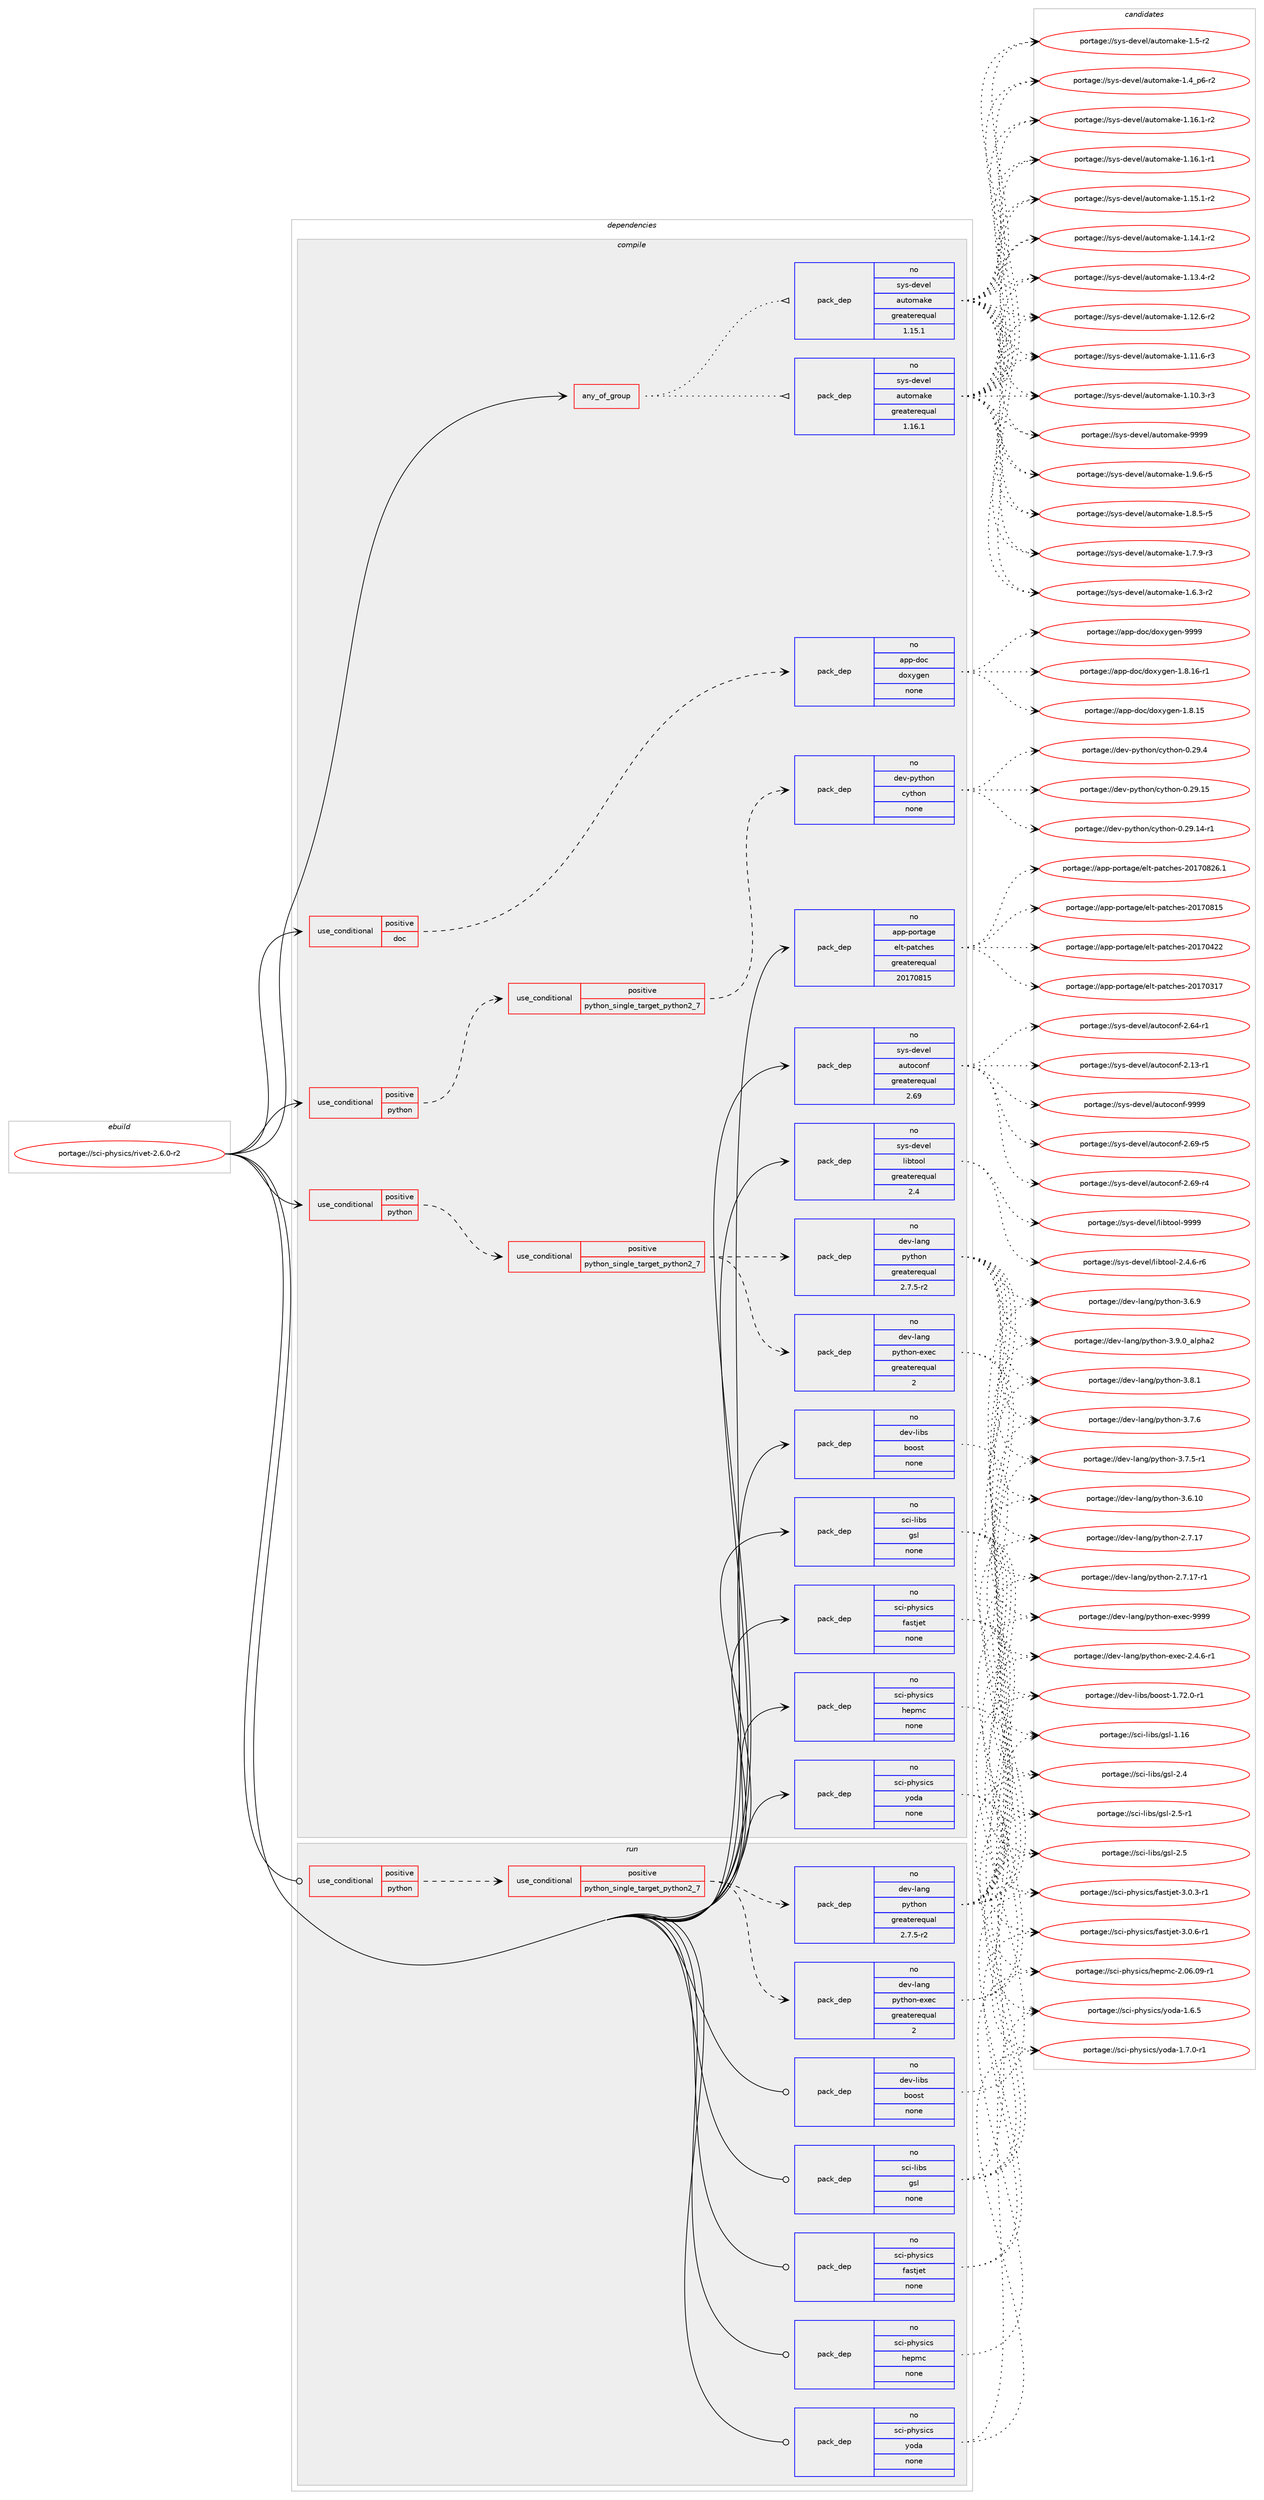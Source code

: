 digraph prolog {

# *************
# Graph options
# *************

newrank=true;
concentrate=true;
compound=true;
graph [rankdir=LR,fontname=Helvetica,fontsize=10,ranksep=1.5];#, ranksep=2.5, nodesep=0.2];
edge  [arrowhead=vee];
node  [fontname=Helvetica,fontsize=10];

# **********
# The ebuild
# **********

subgraph cluster_leftcol {
color=gray;
rank=same;
label=<<i>ebuild</i>>;
id [label="portage://sci-physics/rivet-2.6.0-r2", color=red, width=4, href="../sci-physics/rivet-2.6.0-r2.svg"];
}

# ****************
# The dependencies
# ****************

subgraph cluster_midcol {
color=gray;
label=<<i>dependencies</i>>;
subgraph cluster_compile {
fillcolor="#eeeeee";
style=filled;
label=<<i>compile</i>>;
subgraph any1307 {
dependency79327 [label=<<TABLE BORDER="0" CELLBORDER="1" CELLSPACING="0" CELLPADDING="4"><TR><TD CELLPADDING="10">any_of_group</TD></TR></TABLE>>, shape=none, color=red];subgraph pack62447 {
dependency79328 [label=<<TABLE BORDER="0" CELLBORDER="1" CELLSPACING="0" CELLPADDING="4" WIDTH="220"><TR><TD ROWSPAN="6" CELLPADDING="30">pack_dep</TD></TR><TR><TD WIDTH="110">no</TD></TR><TR><TD>sys-devel</TD></TR><TR><TD>automake</TD></TR><TR><TD>greaterequal</TD></TR><TR><TD>1.16.1</TD></TR></TABLE>>, shape=none, color=blue];
}
dependency79327:e -> dependency79328:w [weight=20,style="dotted",arrowhead="oinv"];
subgraph pack62448 {
dependency79329 [label=<<TABLE BORDER="0" CELLBORDER="1" CELLSPACING="0" CELLPADDING="4" WIDTH="220"><TR><TD ROWSPAN="6" CELLPADDING="30">pack_dep</TD></TR><TR><TD WIDTH="110">no</TD></TR><TR><TD>sys-devel</TD></TR><TR><TD>automake</TD></TR><TR><TD>greaterequal</TD></TR><TR><TD>1.15.1</TD></TR></TABLE>>, shape=none, color=blue];
}
dependency79327:e -> dependency79329:w [weight=20,style="dotted",arrowhead="oinv"];
}
id:e -> dependency79327:w [weight=20,style="solid",arrowhead="vee"];
subgraph cond15489 {
dependency79330 [label=<<TABLE BORDER="0" CELLBORDER="1" CELLSPACING="0" CELLPADDING="4"><TR><TD ROWSPAN="3" CELLPADDING="10">use_conditional</TD></TR><TR><TD>positive</TD></TR><TR><TD>doc</TD></TR></TABLE>>, shape=none, color=red];
subgraph pack62449 {
dependency79331 [label=<<TABLE BORDER="0" CELLBORDER="1" CELLSPACING="0" CELLPADDING="4" WIDTH="220"><TR><TD ROWSPAN="6" CELLPADDING="30">pack_dep</TD></TR><TR><TD WIDTH="110">no</TD></TR><TR><TD>app-doc</TD></TR><TR><TD>doxygen</TD></TR><TR><TD>none</TD></TR><TR><TD></TD></TR></TABLE>>, shape=none, color=blue];
}
dependency79330:e -> dependency79331:w [weight=20,style="dashed",arrowhead="vee"];
}
id:e -> dependency79330:w [weight=20,style="solid",arrowhead="vee"];
subgraph cond15490 {
dependency79332 [label=<<TABLE BORDER="0" CELLBORDER="1" CELLSPACING="0" CELLPADDING="4"><TR><TD ROWSPAN="3" CELLPADDING="10">use_conditional</TD></TR><TR><TD>positive</TD></TR><TR><TD>python</TD></TR></TABLE>>, shape=none, color=red];
subgraph cond15491 {
dependency79333 [label=<<TABLE BORDER="0" CELLBORDER="1" CELLSPACING="0" CELLPADDING="4"><TR><TD ROWSPAN="3" CELLPADDING="10">use_conditional</TD></TR><TR><TD>positive</TD></TR><TR><TD>python_single_target_python2_7</TD></TR></TABLE>>, shape=none, color=red];
subgraph pack62450 {
dependency79334 [label=<<TABLE BORDER="0" CELLBORDER="1" CELLSPACING="0" CELLPADDING="4" WIDTH="220"><TR><TD ROWSPAN="6" CELLPADDING="30">pack_dep</TD></TR><TR><TD WIDTH="110">no</TD></TR><TR><TD>dev-lang</TD></TR><TR><TD>python</TD></TR><TR><TD>greaterequal</TD></TR><TR><TD>2.7.5-r2</TD></TR></TABLE>>, shape=none, color=blue];
}
dependency79333:e -> dependency79334:w [weight=20,style="dashed",arrowhead="vee"];
subgraph pack62451 {
dependency79335 [label=<<TABLE BORDER="0" CELLBORDER="1" CELLSPACING="0" CELLPADDING="4" WIDTH="220"><TR><TD ROWSPAN="6" CELLPADDING="30">pack_dep</TD></TR><TR><TD WIDTH="110">no</TD></TR><TR><TD>dev-lang</TD></TR><TR><TD>python-exec</TD></TR><TR><TD>greaterequal</TD></TR><TR><TD>2</TD></TR></TABLE>>, shape=none, color=blue];
}
dependency79333:e -> dependency79335:w [weight=20,style="dashed",arrowhead="vee"];
}
dependency79332:e -> dependency79333:w [weight=20,style="dashed",arrowhead="vee"];
}
id:e -> dependency79332:w [weight=20,style="solid",arrowhead="vee"];
subgraph cond15492 {
dependency79336 [label=<<TABLE BORDER="0" CELLBORDER="1" CELLSPACING="0" CELLPADDING="4"><TR><TD ROWSPAN="3" CELLPADDING="10">use_conditional</TD></TR><TR><TD>positive</TD></TR><TR><TD>python</TD></TR></TABLE>>, shape=none, color=red];
subgraph cond15493 {
dependency79337 [label=<<TABLE BORDER="0" CELLBORDER="1" CELLSPACING="0" CELLPADDING="4"><TR><TD ROWSPAN="3" CELLPADDING="10">use_conditional</TD></TR><TR><TD>positive</TD></TR><TR><TD>python_single_target_python2_7</TD></TR></TABLE>>, shape=none, color=red];
subgraph pack62452 {
dependency79338 [label=<<TABLE BORDER="0" CELLBORDER="1" CELLSPACING="0" CELLPADDING="4" WIDTH="220"><TR><TD ROWSPAN="6" CELLPADDING="30">pack_dep</TD></TR><TR><TD WIDTH="110">no</TD></TR><TR><TD>dev-python</TD></TR><TR><TD>cython</TD></TR><TR><TD>none</TD></TR><TR><TD></TD></TR></TABLE>>, shape=none, color=blue];
}
dependency79337:e -> dependency79338:w [weight=20,style="dashed",arrowhead="vee"];
}
dependency79336:e -> dependency79337:w [weight=20,style="dashed",arrowhead="vee"];
}
id:e -> dependency79336:w [weight=20,style="solid",arrowhead="vee"];
subgraph pack62453 {
dependency79339 [label=<<TABLE BORDER="0" CELLBORDER="1" CELLSPACING="0" CELLPADDING="4" WIDTH="220"><TR><TD ROWSPAN="6" CELLPADDING="30">pack_dep</TD></TR><TR><TD WIDTH="110">no</TD></TR><TR><TD>app-portage</TD></TR><TR><TD>elt-patches</TD></TR><TR><TD>greaterequal</TD></TR><TR><TD>20170815</TD></TR></TABLE>>, shape=none, color=blue];
}
id:e -> dependency79339:w [weight=20,style="solid",arrowhead="vee"];
subgraph pack62454 {
dependency79340 [label=<<TABLE BORDER="0" CELLBORDER="1" CELLSPACING="0" CELLPADDING="4" WIDTH="220"><TR><TD ROWSPAN="6" CELLPADDING="30">pack_dep</TD></TR><TR><TD WIDTH="110">no</TD></TR><TR><TD>dev-libs</TD></TR><TR><TD>boost</TD></TR><TR><TD>none</TD></TR><TR><TD></TD></TR></TABLE>>, shape=none, color=blue];
}
id:e -> dependency79340:w [weight=20,style="solid",arrowhead="vee"];
subgraph pack62455 {
dependency79341 [label=<<TABLE BORDER="0" CELLBORDER="1" CELLSPACING="0" CELLPADDING="4" WIDTH="220"><TR><TD ROWSPAN="6" CELLPADDING="30">pack_dep</TD></TR><TR><TD WIDTH="110">no</TD></TR><TR><TD>sci-libs</TD></TR><TR><TD>gsl</TD></TR><TR><TD>none</TD></TR><TR><TD></TD></TR></TABLE>>, shape=none, color=blue];
}
id:e -> dependency79341:w [weight=20,style="solid",arrowhead="vee"];
subgraph pack62456 {
dependency79342 [label=<<TABLE BORDER="0" CELLBORDER="1" CELLSPACING="0" CELLPADDING="4" WIDTH="220"><TR><TD ROWSPAN="6" CELLPADDING="30">pack_dep</TD></TR><TR><TD WIDTH="110">no</TD></TR><TR><TD>sci-physics</TD></TR><TR><TD>fastjet</TD></TR><TR><TD>none</TD></TR><TR><TD></TD></TR></TABLE>>, shape=none, color=blue];
}
id:e -> dependency79342:w [weight=20,style="solid",arrowhead="vee"];
subgraph pack62457 {
dependency79343 [label=<<TABLE BORDER="0" CELLBORDER="1" CELLSPACING="0" CELLPADDING="4" WIDTH="220"><TR><TD ROWSPAN="6" CELLPADDING="30">pack_dep</TD></TR><TR><TD WIDTH="110">no</TD></TR><TR><TD>sci-physics</TD></TR><TR><TD>hepmc</TD></TR><TR><TD>none</TD></TR><TR><TD></TD></TR></TABLE>>, shape=none, color=blue];
}
id:e -> dependency79343:w [weight=20,style="solid",arrowhead="vee"];
subgraph pack62458 {
dependency79344 [label=<<TABLE BORDER="0" CELLBORDER="1" CELLSPACING="0" CELLPADDING="4" WIDTH="220"><TR><TD ROWSPAN="6" CELLPADDING="30">pack_dep</TD></TR><TR><TD WIDTH="110">no</TD></TR><TR><TD>sci-physics</TD></TR><TR><TD>yoda</TD></TR><TR><TD>none</TD></TR><TR><TD></TD></TR></TABLE>>, shape=none, color=blue];
}
id:e -> dependency79344:w [weight=20,style="solid",arrowhead="vee"];
subgraph pack62459 {
dependency79345 [label=<<TABLE BORDER="0" CELLBORDER="1" CELLSPACING="0" CELLPADDING="4" WIDTH="220"><TR><TD ROWSPAN="6" CELLPADDING="30">pack_dep</TD></TR><TR><TD WIDTH="110">no</TD></TR><TR><TD>sys-devel</TD></TR><TR><TD>autoconf</TD></TR><TR><TD>greaterequal</TD></TR><TR><TD>2.69</TD></TR></TABLE>>, shape=none, color=blue];
}
id:e -> dependency79345:w [weight=20,style="solid",arrowhead="vee"];
subgraph pack62460 {
dependency79346 [label=<<TABLE BORDER="0" CELLBORDER="1" CELLSPACING="0" CELLPADDING="4" WIDTH="220"><TR><TD ROWSPAN="6" CELLPADDING="30">pack_dep</TD></TR><TR><TD WIDTH="110">no</TD></TR><TR><TD>sys-devel</TD></TR><TR><TD>libtool</TD></TR><TR><TD>greaterequal</TD></TR><TR><TD>2.4</TD></TR></TABLE>>, shape=none, color=blue];
}
id:e -> dependency79346:w [weight=20,style="solid",arrowhead="vee"];
}
subgraph cluster_compileandrun {
fillcolor="#eeeeee";
style=filled;
label=<<i>compile and run</i>>;
}
subgraph cluster_run {
fillcolor="#eeeeee";
style=filled;
label=<<i>run</i>>;
subgraph cond15494 {
dependency79347 [label=<<TABLE BORDER="0" CELLBORDER="1" CELLSPACING="0" CELLPADDING="4"><TR><TD ROWSPAN="3" CELLPADDING="10">use_conditional</TD></TR><TR><TD>positive</TD></TR><TR><TD>python</TD></TR></TABLE>>, shape=none, color=red];
subgraph cond15495 {
dependency79348 [label=<<TABLE BORDER="0" CELLBORDER="1" CELLSPACING="0" CELLPADDING="4"><TR><TD ROWSPAN="3" CELLPADDING="10">use_conditional</TD></TR><TR><TD>positive</TD></TR><TR><TD>python_single_target_python2_7</TD></TR></TABLE>>, shape=none, color=red];
subgraph pack62461 {
dependency79349 [label=<<TABLE BORDER="0" CELLBORDER="1" CELLSPACING="0" CELLPADDING="4" WIDTH="220"><TR><TD ROWSPAN="6" CELLPADDING="30">pack_dep</TD></TR><TR><TD WIDTH="110">no</TD></TR><TR><TD>dev-lang</TD></TR><TR><TD>python</TD></TR><TR><TD>greaterequal</TD></TR><TR><TD>2.7.5-r2</TD></TR></TABLE>>, shape=none, color=blue];
}
dependency79348:e -> dependency79349:w [weight=20,style="dashed",arrowhead="vee"];
subgraph pack62462 {
dependency79350 [label=<<TABLE BORDER="0" CELLBORDER="1" CELLSPACING="0" CELLPADDING="4" WIDTH="220"><TR><TD ROWSPAN="6" CELLPADDING="30">pack_dep</TD></TR><TR><TD WIDTH="110">no</TD></TR><TR><TD>dev-lang</TD></TR><TR><TD>python-exec</TD></TR><TR><TD>greaterequal</TD></TR><TR><TD>2</TD></TR></TABLE>>, shape=none, color=blue];
}
dependency79348:e -> dependency79350:w [weight=20,style="dashed",arrowhead="vee"];
}
dependency79347:e -> dependency79348:w [weight=20,style="dashed",arrowhead="vee"];
}
id:e -> dependency79347:w [weight=20,style="solid",arrowhead="odot"];
subgraph pack62463 {
dependency79351 [label=<<TABLE BORDER="0" CELLBORDER="1" CELLSPACING="0" CELLPADDING="4" WIDTH="220"><TR><TD ROWSPAN="6" CELLPADDING="30">pack_dep</TD></TR><TR><TD WIDTH="110">no</TD></TR><TR><TD>dev-libs</TD></TR><TR><TD>boost</TD></TR><TR><TD>none</TD></TR><TR><TD></TD></TR></TABLE>>, shape=none, color=blue];
}
id:e -> dependency79351:w [weight=20,style="solid",arrowhead="odot"];
subgraph pack62464 {
dependency79352 [label=<<TABLE BORDER="0" CELLBORDER="1" CELLSPACING="0" CELLPADDING="4" WIDTH="220"><TR><TD ROWSPAN="6" CELLPADDING="30">pack_dep</TD></TR><TR><TD WIDTH="110">no</TD></TR><TR><TD>sci-libs</TD></TR><TR><TD>gsl</TD></TR><TR><TD>none</TD></TR><TR><TD></TD></TR></TABLE>>, shape=none, color=blue];
}
id:e -> dependency79352:w [weight=20,style="solid",arrowhead="odot"];
subgraph pack62465 {
dependency79353 [label=<<TABLE BORDER="0" CELLBORDER="1" CELLSPACING="0" CELLPADDING="4" WIDTH="220"><TR><TD ROWSPAN="6" CELLPADDING="30">pack_dep</TD></TR><TR><TD WIDTH="110">no</TD></TR><TR><TD>sci-physics</TD></TR><TR><TD>fastjet</TD></TR><TR><TD>none</TD></TR><TR><TD></TD></TR></TABLE>>, shape=none, color=blue];
}
id:e -> dependency79353:w [weight=20,style="solid",arrowhead="odot"];
subgraph pack62466 {
dependency79354 [label=<<TABLE BORDER="0" CELLBORDER="1" CELLSPACING="0" CELLPADDING="4" WIDTH="220"><TR><TD ROWSPAN="6" CELLPADDING="30">pack_dep</TD></TR><TR><TD WIDTH="110">no</TD></TR><TR><TD>sci-physics</TD></TR><TR><TD>hepmc</TD></TR><TR><TD>none</TD></TR><TR><TD></TD></TR></TABLE>>, shape=none, color=blue];
}
id:e -> dependency79354:w [weight=20,style="solid",arrowhead="odot"];
subgraph pack62467 {
dependency79355 [label=<<TABLE BORDER="0" CELLBORDER="1" CELLSPACING="0" CELLPADDING="4" WIDTH="220"><TR><TD ROWSPAN="6" CELLPADDING="30">pack_dep</TD></TR><TR><TD WIDTH="110">no</TD></TR><TR><TD>sci-physics</TD></TR><TR><TD>yoda</TD></TR><TR><TD>none</TD></TR><TR><TD></TD></TR></TABLE>>, shape=none, color=blue];
}
id:e -> dependency79355:w [weight=20,style="solid",arrowhead="odot"];
}
}

# **************
# The candidates
# **************

subgraph cluster_choices {
rank=same;
color=gray;
label=<<i>candidates</i>>;

subgraph choice62447 {
color=black;
nodesep=1;
choice115121115451001011181011084797117116111109971071014557575757 [label="portage://sys-devel/automake-9999", color=red, width=4,href="../sys-devel/automake-9999.svg"];
choice115121115451001011181011084797117116111109971071014549465746544511453 [label="portage://sys-devel/automake-1.9.6-r5", color=red, width=4,href="../sys-devel/automake-1.9.6-r5.svg"];
choice115121115451001011181011084797117116111109971071014549465646534511453 [label="portage://sys-devel/automake-1.8.5-r5", color=red, width=4,href="../sys-devel/automake-1.8.5-r5.svg"];
choice115121115451001011181011084797117116111109971071014549465546574511451 [label="portage://sys-devel/automake-1.7.9-r3", color=red, width=4,href="../sys-devel/automake-1.7.9-r3.svg"];
choice115121115451001011181011084797117116111109971071014549465446514511450 [label="portage://sys-devel/automake-1.6.3-r2", color=red, width=4,href="../sys-devel/automake-1.6.3-r2.svg"];
choice11512111545100101118101108479711711611110997107101454946534511450 [label="portage://sys-devel/automake-1.5-r2", color=red, width=4,href="../sys-devel/automake-1.5-r2.svg"];
choice115121115451001011181011084797117116111109971071014549465295112544511450 [label="portage://sys-devel/automake-1.4_p6-r2", color=red, width=4,href="../sys-devel/automake-1.4_p6-r2.svg"];
choice11512111545100101118101108479711711611110997107101454946495446494511450 [label="portage://sys-devel/automake-1.16.1-r2", color=red, width=4,href="../sys-devel/automake-1.16.1-r2.svg"];
choice11512111545100101118101108479711711611110997107101454946495446494511449 [label="portage://sys-devel/automake-1.16.1-r1", color=red, width=4,href="../sys-devel/automake-1.16.1-r1.svg"];
choice11512111545100101118101108479711711611110997107101454946495346494511450 [label="portage://sys-devel/automake-1.15.1-r2", color=red, width=4,href="../sys-devel/automake-1.15.1-r2.svg"];
choice11512111545100101118101108479711711611110997107101454946495246494511450 [label="portage://sys-devel/automake-1.14.1-r2", color=red, width=4,href="../sys-devel/automake-1.14.1-r2.svg"];
choice11512111545100101118101108479711711611110997107101454946495146524511450 [label="portage://sys-devel/automake-1.13.4-r2", color=red, width=4,href="../sys-devel/automake-1.13.4-r2.svg"];
choice11512111545100101118101108479711711611110997107101454946495046544511450 [label="portage://sys-devel/automake-1.12.6-r2", color=red, width=4,href="../sys-devel/automake-1.12.6-r2.svg"];
choice11512111545100101118101108479711711611110997107101454946494946544511451 [label="portage://sys-devel/automake-1.11.6-r3", color=red, width=4,href="../sys-devel/automake-1.11.6-r3.svg"];
choice11512111545100101118101108479711711611110997107101454946494846514511451 [label="portage://sys-devel/automake-1.10.3-r3", color=red, width=4,href="../sys-devel/automake-1.10.3-r3.svg"];
dependency79328:e -> choice115121115451001011181011084797117116111109971071014557575757:w [style=dotted,weight="100"];
dependency79328:e -> choice115121115451001011181011084797117116111109971071014549465746544511453:w [style=dotted,weight="100"];
dependency79328:e -> choice115121115451001011181011084797117116111109971071014549465646534511453:w [style=dotted,weight="100"];
dependency79328:e -> choice115121115451001011181011084797117116111109971071014549465546574511451:w [style=dotted,weight="100"];
dependency79328:e -> choice115121115451001011181011084797117116111109971071014549465446514511450:w [style=dotted,weight="100"];
dependency79328:e -> choice11512111545100101118101108479711711611110997107101454946534511450:w [style=dotted,weight="100"];
dependency79328:e -> choice115121115451001011181011084797117116111109971071014549465295112544511450:w [style=dotted,weight="100"];
dependency79328:e -> choice11512111545100101118101108479711711611110997107101454946495446494511450:w [style=dotted,weight="100"];
dependency79328:e -> choice11512111545100101118101108479711711611110997107101454946495446494511449:w [style=dotted,weight="100"];
dependency79328:e -> choice11512111545100101118101108479711711611110997107101454946495346494511450:w [style=dotted,weight="100"];
dependency79328:e -> choice11512111545100101118101108479711711611110997107101454946495246494511450:w [style=dotted,weight="100"];
dependency79328:e -> choice11512111545100101118101108479711711611110997107101454946495146524511450:w [style=dotted,weight="100"];
dependency79328:e -> choice11512111545100101118101108479711711611110997107101454946495046544511450:w [style=dotted,weight="100"];
dependency79328:e -> choice11512111545100101118101108479711711611110997107101454946494946544511451:w [style=dotted,weight="100"];
dependency79328:e -> choice11512111545100101118101108479711711611110997107101454946494846514511451:w [style=dotted,weight="100"];
}
subgraph choice62448 {
color=black;
nodesep=1;
choice115121115451001011181011084797117116111109971071014557575757 [label="portage://sys-devel/automake-9999", color=red, width=4,href="../sys-devel/automake-9999.svg"];
choice115121115451001011181011084797117116111109971071014549465746544511453 [label="portage://sys-devel/automake-1.9.6-r5", color=red, width=4,href="../sys-devel/automake-1.9.6-r5.svg"];
choice115121115451001011181011084797117116111109971071014549465646534511453 [label="portage://sys-devel/automake-1.8.5-r5", color=red, width=4,href="../sys-devel/automake-1.8.5-r5.svg"];
choice115121115451001011181011084797117116111109971071014549465546574511451 [label="portage://sys-devel/automake-1.7.9-r3", color=red, width=4,href="../sys-devel/automake-1.7.9-r3.svg"];
choice115121115451001011181011084797117116111109971071014549465446514511450 [label="portage://sys-devel/automake-1.6.3-r2", color=red, width=4,href="../sys-devel/automake-1.6.3-r2.svg"];
choice11512111545100101118101108479711711611110997107101454946534511450 [label="portage://sys-devel/automake-1.5-r2", color=red, width=4,href="../sys-devel/automake-1.5-r2.svg"];
choice115121115451001011181011084797117116111109971071014549465295112544511450 [label="portage://sys-devel/automake-1.4_p6-r2", color=red, width=4,href="../sys-devel/automake-1.4_p6-r2.svg"];
choice11512111545100101118101108479711711611110997107101454946495446494511450 [label="portage://sys-devel/automake-1.16.1-r2", color=red, width=4,href="../sys-devel/automake-1.16.1-r2.svg"];
choice11512111545100101118101108479711711611110997107101454946495446494511449 [label="portage://sys-devel/automake-1.16.1-r1", color=red, width=4,href="../sys-devel/automake-1.16.1-r1.svg"];
choice11512111545100101118101108479711711611110997107101454946495346494511450 [label="portage://sys-devel/automake-1.15.1-r2", color=red, width=4,href="../sys-devel/automake-1.15.1-r2.svg"];
choice11512111545100101118101108479711711611110997107101454946495246494511450 [label="portage://sys-devel/automake-1.14.1-r2", color=red, width=4,href="../sys-devel/automake-1.14.1-r2.svg"];
choice11512111545100101118101108479711711611110997107101454946495146524511450 [label="portage://sys-devel/automake-1.13.4-r2", color=red, width=4,href="../sys-devel/automake-1.13.4-r2.svg"];
choice11512111545100101118101108479711711611110997107101454946495046544511450 [label="portage://sys-devel/automake-1.12.6-r2", color=red, width=4,href="../sys-devel/automake-1.12.6-r2.svg"];
choice11512111545100101118101108479711711611110997107101454946494946544511451 [label="portage://sys-devel/automake-1.11.6-r3", color=red, width=4,href="../sys-devel/automake-1.11.6-r3.svg"];
choice11512111545100101118101108479711711611110997107101454946494846514511451 [label="portage://sys-devel/automake-1.10.3-r3", color=red, width=4,href="../sys-devel/automake-1.10.3-r3.svg"];
dependency79329:e -> choice115121115451001011181011084797117116111109971071014557575757:w [style=dotted,weight="100"];
dependency79329:e -> choice115121115451001011181011084797117116111109971071014549465746544511453:w [style=dotted,weight="100"];
dependency79329:e -> choice115121115451001011181011084797117116111109971071014549465646534511453:w [style=dotted,weight="100"];
dependency79329:e -> choice115121115451001011181011084797117116111109971071014549465546574511451:w [style=dotted,weight="100"];
dependency79329:e -> choice115121115451001011181011084797117116111109971071014549465446514511450:w [style=dotted,weight="100"];
dependency79329:e -> choice11512111545100101118101108479711711611110997107101454946534511450:w [style=dotted,weight="100"];
dependency79329:e -> choice115121115451001011181011084797117116111109971071014549465295112544511450:w [style=dotted,weight="100"];
dependency79329:e -> choice11512111545100101118101108479711711611110997107101454946495446494511450:w [style=dotted,weight="100"];
dependency79329:e -> choice11512111545100101118101108479711711611110997107101454946495446494511449:w [style=dotted,weight="100"];
dependency79329:e -> choice11512111545100101118101108479711711611110997107101454946495346494511450:w [style=dotted,weight="100"];
dependency79329:e -> choice11512111545100101118101108479711711611110997107101454946495246494511450:w [style=dotted,weight="100"];
dependency79329:e -> choice11512111545100101118101108479711711611110997107101454946495146524511450:w [style=dotted,weight="100"];
dependency79329:e -> choice11512111545100101118101108479711711611110997107101454946495046544511450:w [style=dotted,weight="100"];
dependency79329:e -> choice11512111545100101118101108479711711611110997107101454946494946544511451:w [style=dotted,weight="100"];
dependency79329:e -> choice11512111545100101118101108479711711611110997107101454946494846514511451:w [style=dotted,weight="100"];
}
subgraph choice62449 {
color=black;
nodesep=1;
choice971121124510011199471001111201211031011104557575757 [label="portage://app-doc/doxygen-9999", color=red, width=4,href="../app-doc/doxygen-9999.svg"];
choice97112112451001119947100111120121103101110454946564649544511449 [label="portage://app-doc/doxygen-1.8.16-r1", color=red, width=4,href="../app-doc/doxygen-1.8.16-r1.svg"];
choice9711211245100111994710011112012110310111045494656464953 [label="portage://app-doc/doxygen-1.8.15", color=red, width=4,href="../app-doc/doxygen-1.8.15.svg"];
dependency79331:e -> choice971121124510011199471001111201211031011104557575757:w [style=dotted,weight="100"];
dependency79331:e -> choice97112112451001119947100111120121103101110454946564649544511449:w [style=dotted,weight="100"];
dependency79331:e -> choice9711211245100111994710011112012110310111045494656464953:w [style=dotted,weight="100"];
}
subgraph choice62450 {
color=black;
nodesep=1;
choice10010111845108971101034711212111610411111045514657464895971081121049750 [label="portage://dev-lang/python-3.9.0_alpha2", color=red, width=4,href="../dev-lang/python-3.9.0_alpha2.svg"];
choice100101118451089711010347112121116104111110455146564649 [label="portage://dev-lang/python-3.8.1", color=red, width=4,href="../dev-lang/python-3.8.1.svg"];
choice100101118451089711010347112121116104111110455146554654 [label="portage://dev-lang/python-3.7.6", color=red, width=4,href="../dev-lang/python-3.7.6.svg"];
choice1001011184510897110103471121211161041111104551465546534511449 [label="portage://dev-lang/python-3.7.5-r1", color=red, width=4,href="../dev-lang/python-3.7.5-r1.svg"];
choice100101118451089711010347112121116104111110455146544657 [label="portage://dev-lang/python-3.6.9", color=red, width=4,href="../dev-lang/python-3.6.9.svg"];
choice10010111845108971101034711212111610411111045514654464948 [label="portage://dev-lang/python-3.6.10", color=red, width=4,href="../dev-lang/python-3.6.10.svg"];
choice100101118451089711010347112121116104111110455046554649554511449 [label="portage://dev-lang/python-2.7.17-r1", color=red, width=4,href="../dev-lang/python-2.7.17-r1.svg"];
choice10010111845108971101034711212111610411111045504655464955 [label="portage://dev-lang/python-2.7.17", color=red, width=4,href="../dev-lang/python-2.7.17.svg"];
dependency79334:e -> choice10010111845108971101034711212111610411111045514657464895971081121049750:w [style=dotted,weight="100"];
dependency79334:e -> choice100101118451089711010347112121116104111110455146564649:w [style=dotted,weight="100"];
dependency79334:e -> choice100101118451089711010347112121116104111110455146554654:w [style=dotted,weight="100"];
dependency79334:e -> choice1001011184510897110103471121211161041111104551465546534511449:w [style=dotted,weight="100"];
dependency79334:e -> choice100101118451089711010347112121116104111110455146544657:w [style=dotted,weight="100"];
dependency79334:e -> choice10010111845108971101034711212111610411111045514654464948:w [style=dotted,weight="100"];
dependency79334:e -> choice100101118451089711010347112121116104111110455046554649554511449:w [style=dotted,weight="100"];
dependency79334:e -> choice10010111845108971101034711212111610411111045504655464955:w [style=dotted,weight="100"];
}
subgraph choice62451 {
color=black;
nodesep=1;
choice10010111845108971101034711212111610411111045101120101994557575757 [label="portage://dev-lang/python-exec-9999", color=red, width=4,href="../dev-lang/python-exec-9999.svg"];
choice10010111845108971101034711212111610411111045101120101994550465246544511449 [label="portage://dev-lang/python-exec-2.4.6-r1", color=red, width=4,href="../dev-lang/python-exec-2.4.6-r1.svg"];
dependency79335:e -> choice10010111845108971101034711212111610411111045101120101994557575757:w [style=dotted,weight="100"];
dependency79335:e -> choice10010111845108971101034711212111610411111045101120101994550465246544511449:w [style=dotted,weight="100"];
}
subgraph choice62452 {
color=black;
nodesep=1;
choice10010111845112121116104111110479912111610411111045484650574652 [label="portage://dev-python/cython-0.29.4", color=red, width=4,href="../dev-python/cython-0.29.4.svg"];
choice1001011184511212111610411111047991211161041111104548465057464953 [label="portage://dev-python/cython-0.29.15", color=red, width=4,href="../dev-python/cython-0.29.15.svg"];
choice10010111845112121116104111110479912111610411111045484650574649524511449 [label="portage://dev-python/cython-0.29.14-r1", color=red, width=4,href="../dev-python/cython-0.29.14-r1.svg"];
dependency79338:e -> choice10010111845112121116104111110479912111610411111045484650574652:w [style=dotted,weight="100"];
dependency79338:e -> choice1001011184511212111610411111047991211161041111104548465057464953:w [style=dotted,weight="100"];
dependency79338:e -> choice10010111845112121116104111110479912111610411111045484650574649524511449:w [style=dotted,weight="100"];
}
subgraph choice62453 {
color=black;
nodesep=1;
choice971121124511211111411697103101471011081164511297116991041011154550484955485650544649 [label="portage://app-portage/elt-patches-20170826.1", color=red, width=4,href="../app-portage/elt-patches-20170826.1.svg"];
choice97112112451121111141169710310147101108116451129711699104101115455048495548564953 [label="portage://app-portage/elt-patches-20170815", color=red, width=4,href="../app-portage/elt-patches-20170815.svg"];
choice97112112451121111141169710310147101108116451129711699104101115455048495548525050 [label="portage://app-portage/elt-patches-20170422", color=red, width=4,href="../app-portage/elt-patches-20170422.svg"];
choice97112112451121111141169710310147101108116451129711699104101115455048495548514955 [label="portage://app-portage/elt-patches-20170317", color=red, width=4,href="../app-portage/elt-patches-20170317.svg"];
dependency79339:e -> choice971121124511211111411697103101471011081164511297116991041011154550484955485650544649:w [style=dotted,weight="100"];
dependency79339:e -> choice97112112451121111141169710310147101108116451129711699104101115455048495548564953:w [style=dotted,weight="100"];
dependency79339:e -> choice97112112451121111141169710310147101108116451129711699104101115455048495548525050:w [style=dotted,weight="100"];
dependency79339:e -> choice97112112451121111141169710310147101108116451129711699104101115455048495548514955:w [style=dotted,weight="100"];
}
subgraph choice62454 {
color=black;
nodesep=1;
choice10010111845108105981154798111111115116454946555046484511449 [label="portage://dev-libs/boost-1.72.0-r1", color=red, width=4,href="../dev-libs/boost-1.72.0-r1.svg"];
dependency79340:e -> choice10010111845108105981154798111111115116454946555046484511449:w [style=dotted,weight="100"];
}
subgraph choice62455 {
color=black;
nodesep=1;
choice11599105451081059811547103115108455046534511449 [label="portage://sci-libs/gsl-2.5-r1", color=red, width=4,href="../sci-libs/gsl-2.5-r1.svg"];
choice1159910545108105981154710311510845504653 [label="portage://sci-libs/gsl-2.5", color=red, width=4,href="../sci-libs/gsl-2.5.svg"];
choice1159910545108105981154710311510845504652 [label="portage://sci-libs/gsl-2.4", color=red, width=4,href="../sci-libs/gsl-2.4.svg"];
choice115991054510810598115471031151084549464954 [label="portage://sci-libs/gsl-1.16", color=red, width=4,href="../sci-libs/gsl-1.16.svg"];
dependency79341:e -> choice11599105451081059811547103115108455046534511449:w [style=dotted,weight="100"];
dependency79341:e -> choice1159910545108105981154710311510845504653:w [style=dotted,weight="100"];
dependency79341:e -> choice1159910545108105981154710311510845504652:w [style=dotted,weight="100"];
dependency79341:e -> choice115991054510810598115471031151084549464954:w [style=dotted,weight="100"];
}
subgraph choice62456 {
color=black;
nodesep=1;
choice11599105451121041211151059911547102971151161061011164551464846544511449 [label="portage://sci-physics/fastjet-3.0.6-r1", color=red, width=4,href="../sci-physics/fastjet-3.0.6-r1.svg"];
choice11599105451121041211151059911547102971151161061011164551464846514511449 [label="portage://sci-physics/fastjet-3.0.3-r1", color=red, width=4,href="../sci-physics/fastjet-3.0.3-r1.svg"];
dependency79342:e -> choice11599105451121041211151059911547102971151161061011164551464846544511449:w [style=dotted,weight="100"];
dependency79342:e -> choice11599105451121041211151059911547102971151161061011164551464846514511449:w [style=dotted,weight="100"];
}
subgraph choice62457 {
color=black;
nodesep=1;
choice115991054511210412111510599115471041011121099945504648544648574511449 [label="portage://sci-physics/hepmc-2.06.09-r1", color=red, width=4,href="../sci-physics/hepmc-2.06.09-r1.svg"];
dependency79343:e -> choice115991054511210412111510599115471041011121099945504648544648574511449:w [style=dotted,weight="100"];
}
subgraph choice62458 {
color=black;
nodesep=1;
choice11599105451121041211151059911547121111100974549465546484511449 [label="portage://sci-physics/yoda-1.7.0-r1", color=red, width=4,href="../sci-physics/yoda-1.7.0-r1.svg"];
choice1159910545112104121115105991154712111110097454946544653 [label="portage://sci-physics/yoda-1.6.5", color=red, width=4,href="../sci-physics/yoda-1.6.5.svg"];
dependency79344:e -> choice11599105451121041211151059911547121111100974549465546484511449:w [style=dotted,weight="100"];
dependency79344:e -> choice1159910545112104121115105991154712111110097454946544653:w [style=dotted,weight="100"];
}
subgraph choice62459 {
color=black;
nodesep=1;
choice115121115451001011181011084797117116111991111101024557575757 [label="portage://sys-devel/autoconf-9999", color=red, width=4,href="../sys-devel/autoconf-9999.svg"];
choice1151211154510010111810110847971171161119911111010245504654574511453 [label="portage://sys-devel/autoconf-2.69-r5", color=red, width=4,href="../sys-devel/autoconf-2.69-r5.svg"];
choice1151211154510010111810110847971171161119911111010245504654574511452 [label="portage://sys-devel/autoconf-2.69-r4", color=red, width=4,href="../sys-devel/autoconf-2.69-r4.svg"];
choice1151211154510010111810110847971171161119911111010245504654524511449 [label="portage://sys-devel/autoconf-2.64-r1", color=red, width=4,href="../sys-devel/autoconf-2.64-r1.svg"];
choice1151211154510010111810110847971171161119911111010245504649514511449 [label="portage://sys-devel/autoconf-2.13-r1", color=red, width=4,href="../sys-devel/autoconf-2.13-r1.svg"];
dependency79345:e -> choice115121115451001011181011084797117116111991111101024557575757:w [style=dotted,weight="100"];
dependency79345:e -> choice1151211154510010111810110847971171161119911111010245504654574511453:w [style=dotted,weight="100"];
dependency79345:e -> choice1151211154510010111810110847971171161119911111010245504654574511452:w [style=dotted,weight="100"];
dependency79345:e -> choice1151211154510010111810110847971171161119911111010245504654524511449:w [style=dotted,weight="100"];
dependency79345:e -> choice1151211154510010111810110847971171161119911111010245504649514511449:w [style=dotted,weight="100"];
}
subgraph choice62460 {
color=black;
nodesep=1;
choice1151211154510010111810110847108105981161111111084557575757 [label="portage://sys-devel/libtool-9999", color=red, width=4,href="../sys-devel/libtool-9999.svg"];
choice1151211154510010111810110847108105981161111111084550465246544511454 [label="portage://sys-devel/libtool-2.4.6-r6", color=red, width=4,href="../sys-devel/libtool-2.4.6-r6.svg"];
dependency79346:e -> choice1151211154510010111810110847108105981161111111084557575757:w [style=dotted,weight="100"];
dependency79346:e -> choice1151211154510010111810110847108105981161111111084550465246544511454:w [style=dotted,weight="100"];
}
subgraph choice62461 {
color=black;
nodesep=1;
choice10010111845108971101034711212111610411111045514657464895971081121049750 [label="portage://dev-lang/python-3.9.0_alpha2", color=red, width=4,href="../dev-lang/python-3.9.0_alpha2.svg"];
choice100101118451089711010347112121116104111110455146564649 [label="portage://dev-lang/python-3.8.1", color=red, width=4,href="../dev-lang/python-3.8.1.svg"];
choice100101118451089711010347112121116104111110455146554654 [label="portage://dev-lang/python-3.7.6", color=red, width=4,href="../dev-lang/python-3.7.6.svg"];
choice1001011184510897110103471121211161041111104551465546534511449 [label="portage://dev-lang/python-3.7.5-r1", color=red, width=4,href="../dev-lang/python-3.7.5-r1.svg"];
choice100101118451089711010347112121116104111110455146544657 [label="portage://dev-lang/python-3.6.9", color=red, width=4,href="../dev-lang/python-3.6.9.svg"];
choice10010111845108971101034711212111610411111045514654464948 [label="portage://dev-lang/python-3.6.10", color=red, width=4,href="../dev-lang/python-3.6.10.svg"];
choice100101118451089711010347112121116104111110455046554649554511449 [label="portage://dev-lang/python-2.7.17-r1", color=red, width=4,href="../dev-lang/python-2.7.17-r1.svg"];
choice10010111845108971101034711212111610411111045504655464955 [label="portage://dev-lang/python-2.7.17", color=red, width=4,href="../dev-lang/python-2.7.17.svg"];
dependency79349:e -> choice10010111845108971101034711212111610411111045514657464895971081121049750:w [style=dotted,weight="100"];
dependency79349:e -> choice100101118451089711010347112121116104111110455146564649:w [style=dotted,weight="100"];
dependency79349:e -> choice100101118451089711010347112121116104111110455146554654:w [style=dotted,weight="100"];
dependency79349:e -> choice1001011184510897110103471121211161041111104551465546534511449:w [style=dotted,weight="100"];
dependency79349:e -> choice100101118451089711010347112121116104111110455146544657:w [style=dotted,weight="100"];
dependency79349:e -> choice10010111845108971101034711212111610411111045514654464948:w [style=dotted,weight="100"];
dependency79349:e -> choice100101118451089711010347112121116104111110455046554649554511449:w [style=dotted,weight="100"];
dependency79349:e -> choice10010111845108971101034711212111610411111045504655464955:w [style=dotted,weight="100"];
}
subgraph choice62462 {
color=black;
nodesep=1;
choice10010111845108971101034711212111610411111045101120101994557575757 [label="portage://dev-lang/python-exec-9999", color=red, width=4,href="../dev-lang/python-exec-9999.svg"];
choice10010111845108971101034711212111610411111045101120101994550465246544511449 [label="portage://dev-lang/python-exec-2.4.6-r1", color=red, width=4,href="../dev-lang/python-exec-2.4.6-r1.svg"];
dependency79350:e -> choice10010111845108971101034711212111610411111045101120101994557575757:w [style=dotted,weight="100"];
dependency79350:e -> choice10010111845108971101034711212111610411111045101120101994550465246544511449:w [style=dotted,weight="100"];
}
subgraph choice62463 {
color=black;
nodesep=1;
choice10010111845108105981154798111111115116454946555046484511449 [label="portage://dev-libs/boost-1.72.0-r1", color=red, width=4,href="../dev-libs/boost-1.72.0-r1.svg"];
dependency79351:e -> choice10010111845108105981154798111111115116454946555046484511449:w [style=dotted,weight="100"];
}
subgraph choice62464 {
color=black;
nodesep=1;
choice11599105451081059811547103115108455046534511449 [label="portage://sci-libs/gsl-2.5-r1", color=red, width=4,href="../sci-libs/gsl-2.5-r1.svg"];
choice1159910545108105981154710311510845504653 [label="portage://sci-libs/gsl-2.5", color=red, width=4,href="../sci-libs/gsl-2.5.svg"];
choice1159910545108105981154710311510845504652 [label="portage://sci-libs/gsl-2.4", color=red, width=4,href="../sci-libs/gsl-2.4.svg"];
choice115991054510810598115471031151084549464954 [label="portage://sci-libs/gsl-1.16", color=red, width=4,href="../sci-libs/gsl-1.16.svg"];
dependency79352:e -> choice11599105451081059811547103115108455046534511449:w [style=dotted,weight="100"];
dependency79352:e -> choice1159910545108105981154710311510845504653:w [style=dotted,weight="100"];
dependency79352:e -> choice1159910545108105981154710311510845504652:w [style=dotted,weight="100"];
dependency79352:e -> choice115991054510810598115471031151084549464954:w [style=dotted,weight="100"];
}
subgraph choice62465 {
color=black;
nodesep=1;
choice11599105451121041211151059911547102971151161061011164551464846544511449 [label="portage://sci-physics/fastjet-3.0.6-r1", color=red, width=4,href="../sci-physics/fastjet-3.0.6-r1.svg"];
choice11599105451121041211151059911547102971151161061011164551464846514511449 [label="portage://sci-physics/fastjet-3.0.3-r1", color=red, width=4,href="../sci-physics/fastjet-3.0.3-r1.svg"];
dependency79353:e -> choice11599105451121041211151059911547102971151161061011164551464846544511449:w [style=dotted,weight="100"];
dependency79353:e -> choice11599105451121041211151059911547102971151161061011164551464846514511449:w [style=dotted,weight="100"];
}
subgraph choice62466 {
color=black;
nodesep=1;
choice115991054511210412111510599115471041011121099945504648544648574511449 [label="portage://sci-physics/hepmc-2.06.09-r1", color=red, width=4,href="../sci-physics/hepmc-2.06.09-r1.svg"];
dependency79354:e -> choice115991054511210412111510599115471041011121099945504648544648574511449:w [style=dotted,weight="100"];
}
subgraph choice62467 {
color=black;
nodesep=1;
choice11599105451121041211151059911547121111100974549465546484511449 [label="portage://sci-physics/yoda-1.7.0-r1", color=red, width=4,href="../sci-physics/yoda-1.7.0-r1.svg"];
choice1159910545112104121115105991154712111110097454946544653 [label="portage://sci-physics/yoda-1.6.5", color=red, width=4,href="../sci-physics/yoda-1.6.5.svg"];
dependency79355:e -> choice11599105451121041211151059911547121111100974549465546484511449:w [style=dotted,weight="100"];
dependency79355:e -> choice1159910545112104121115105991154712111110097454946544653:w [style=dotted,weight="100"];
}
}

}
